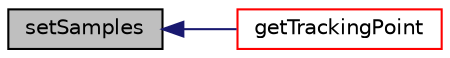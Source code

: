 digraph "setSamples"
{
  bgcolor="transparent";
  edge [fontname="Helvetica",fontsize="10",labelfontname="Helvetica",labelfontsize="10"];
  node [fontname="Helvetica",fontsize="10",shape=record];
  rankdir="LR";
  Node1 [label="setSamples",height=0.2,width=0.4,color="black", fillcolor="grey75", style="filled", fontcolor="black"];
  Node1 -> Node2 [dir="back",color="midnightblue",fontsize="10",style="solid",fontname="Helvetica"];
  Node2 [label="getTrackingPoint",height=0.2,width=0.4,color="red",URL="$a02300.html#ac88fdf702ca17f9583dd334cc560847d",tooltip="Calculates start of tracking given samplePt and first boundary. "];
}

